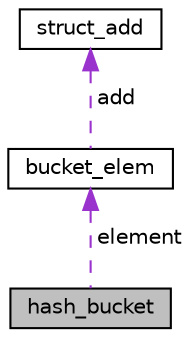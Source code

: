 digraph "hash_bucket"
{
  bgcolor="transparent";
  edge [fontname="Helvetica",fontsize="10",labelfontname="Helvetica",labelfontsize="10"];
  node [fontname="Helvetica",fontsize="10",shape=record];
  Node1 [label="hash_bucket",height=0.2,width=0.4,color="black", fillcolor="grey75", style="filled" fontcolor="black"];
  Node2 -> Node1 [dir="back",color="darkorchid3",fontsize="10",style="dashed",label=" element" ];
  Node2 [label="bucket_elem",height=0.2,width=0.4,color="black",URL="$structbucket__elem.html",tooltip="Structure for defining a single bucket element. "];
  Node3 -> Node2 [dir="back",color="darkorchid3",fontsize="10",style="dashed",label=" add" ];
  Node3 [label="struct_add",height=0.2,width=0.4,color="black",URL="$structstruct__add.html",tooltip="Structure defining node address. "];
}
